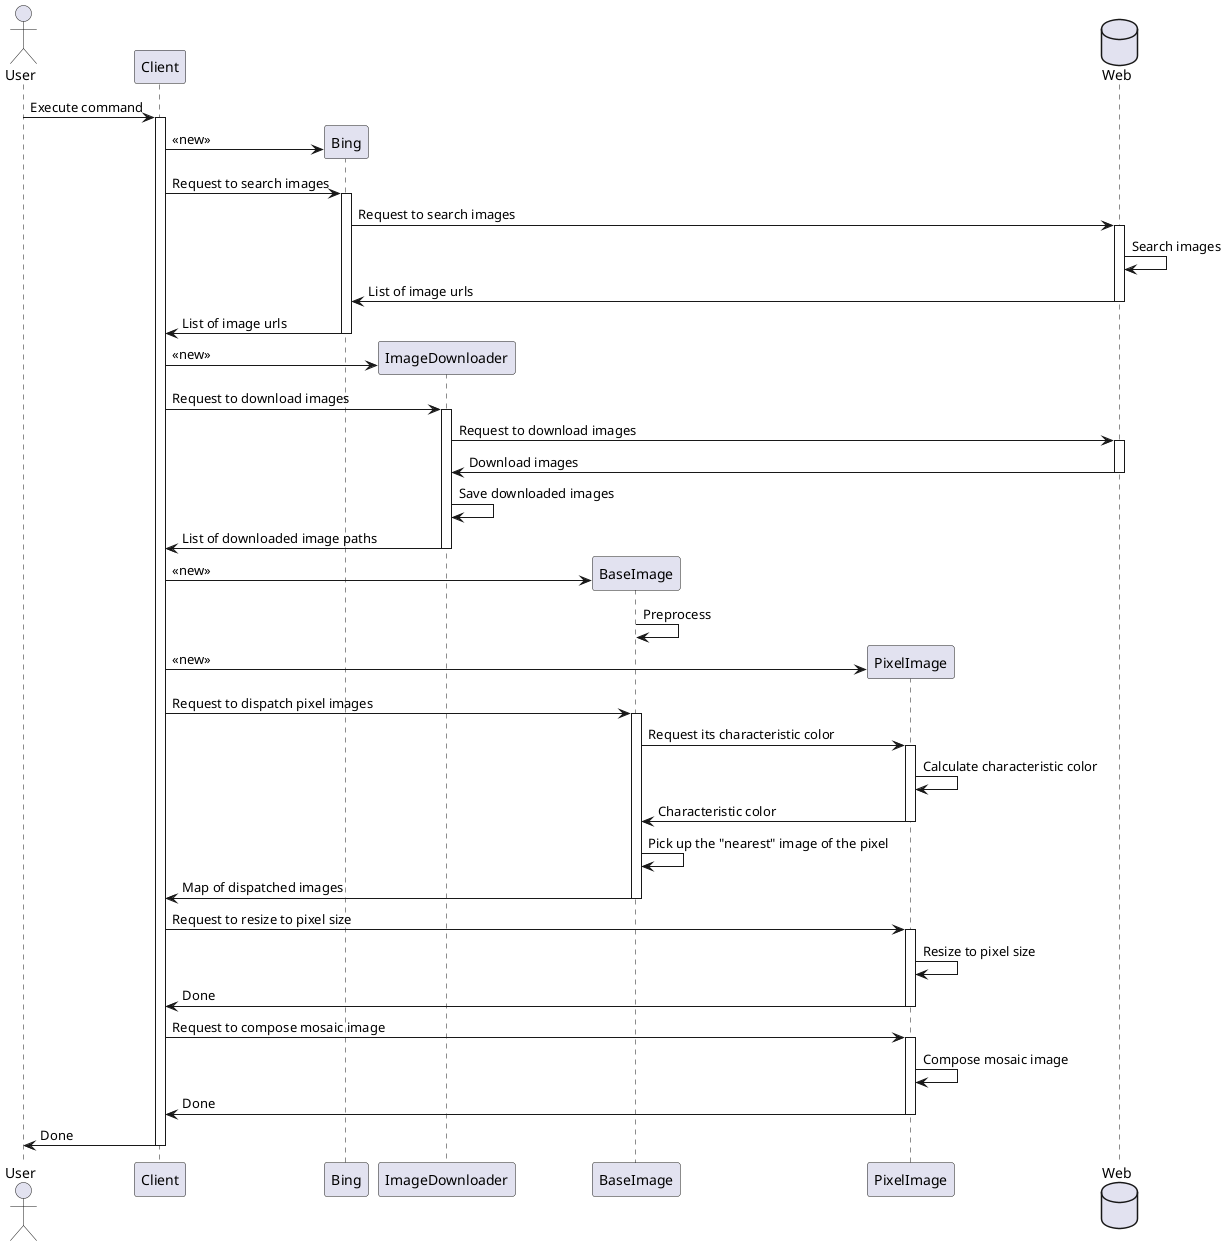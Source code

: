 @startuml

actor User
participant Client
participant Bing
participant ImageDownloader
participant BaseImage
participant PixelImage
database Web

User -> Client : Execute command
activate Client
create Bing
Client -> Bing : << new >>
Client -> Bing : Request to search images
activate Bing
Bing -> Web : Request to search images
activate Web
Web -> Web : Search images
Web -> Bing : List of image urls
deactivate Web
Bing -> Client : List of image urls
deactivate Bing

create ImageDownloader
Client -> ImageDownloader : << new >>
Client -> ImageDownloader : Request to download images
activate ImageDownloader
ImageDownloader -> Web : Request to download images
activate Web
Web -> ImageDownloader : Download images
deactivate Web
ImageDownloader -> ImageDownloader : Save downloaded images
ImageDownloader -> Client: List of downloaded image paths
deactivate ImageDownloader

create BaseImage
Client -> BaseImage : << new >>
BaseImage -> BaseImage : Preprocess

create PixelImage
Client -> PixelImage : << new >>

Client -> BaseImage : Request to dispatch pixel images
activate BaseImage
BaseImage -> PixelImage : Request its characteristic color
activate PixelImage
PixelImage -> PixelImage : Calculate characteristic color
PixelImage -> BaseImage : Characteristic color
deactivate PixelImage
BaseImage -> BaseImage : Pick up the "nearest" image of the pixel
BaseImage -> Client : Map of dispatched images
deactivate BaseImage

Client -> PixelImage : Request to resize to pixel size
activate PixelImage
PixelImage -> PixelImage : Resize to pixel size
PixelImage -> Client : Done
deactivate PixelImage

Client->PixelImage : Request to compose mosaic image
activate PixelImage
PixelImage->PixelImage : Compose mosaic image
PixelImage->Client : Done
deactivate PixelImage

Client->User : Done
deactivate Client

@enduml
